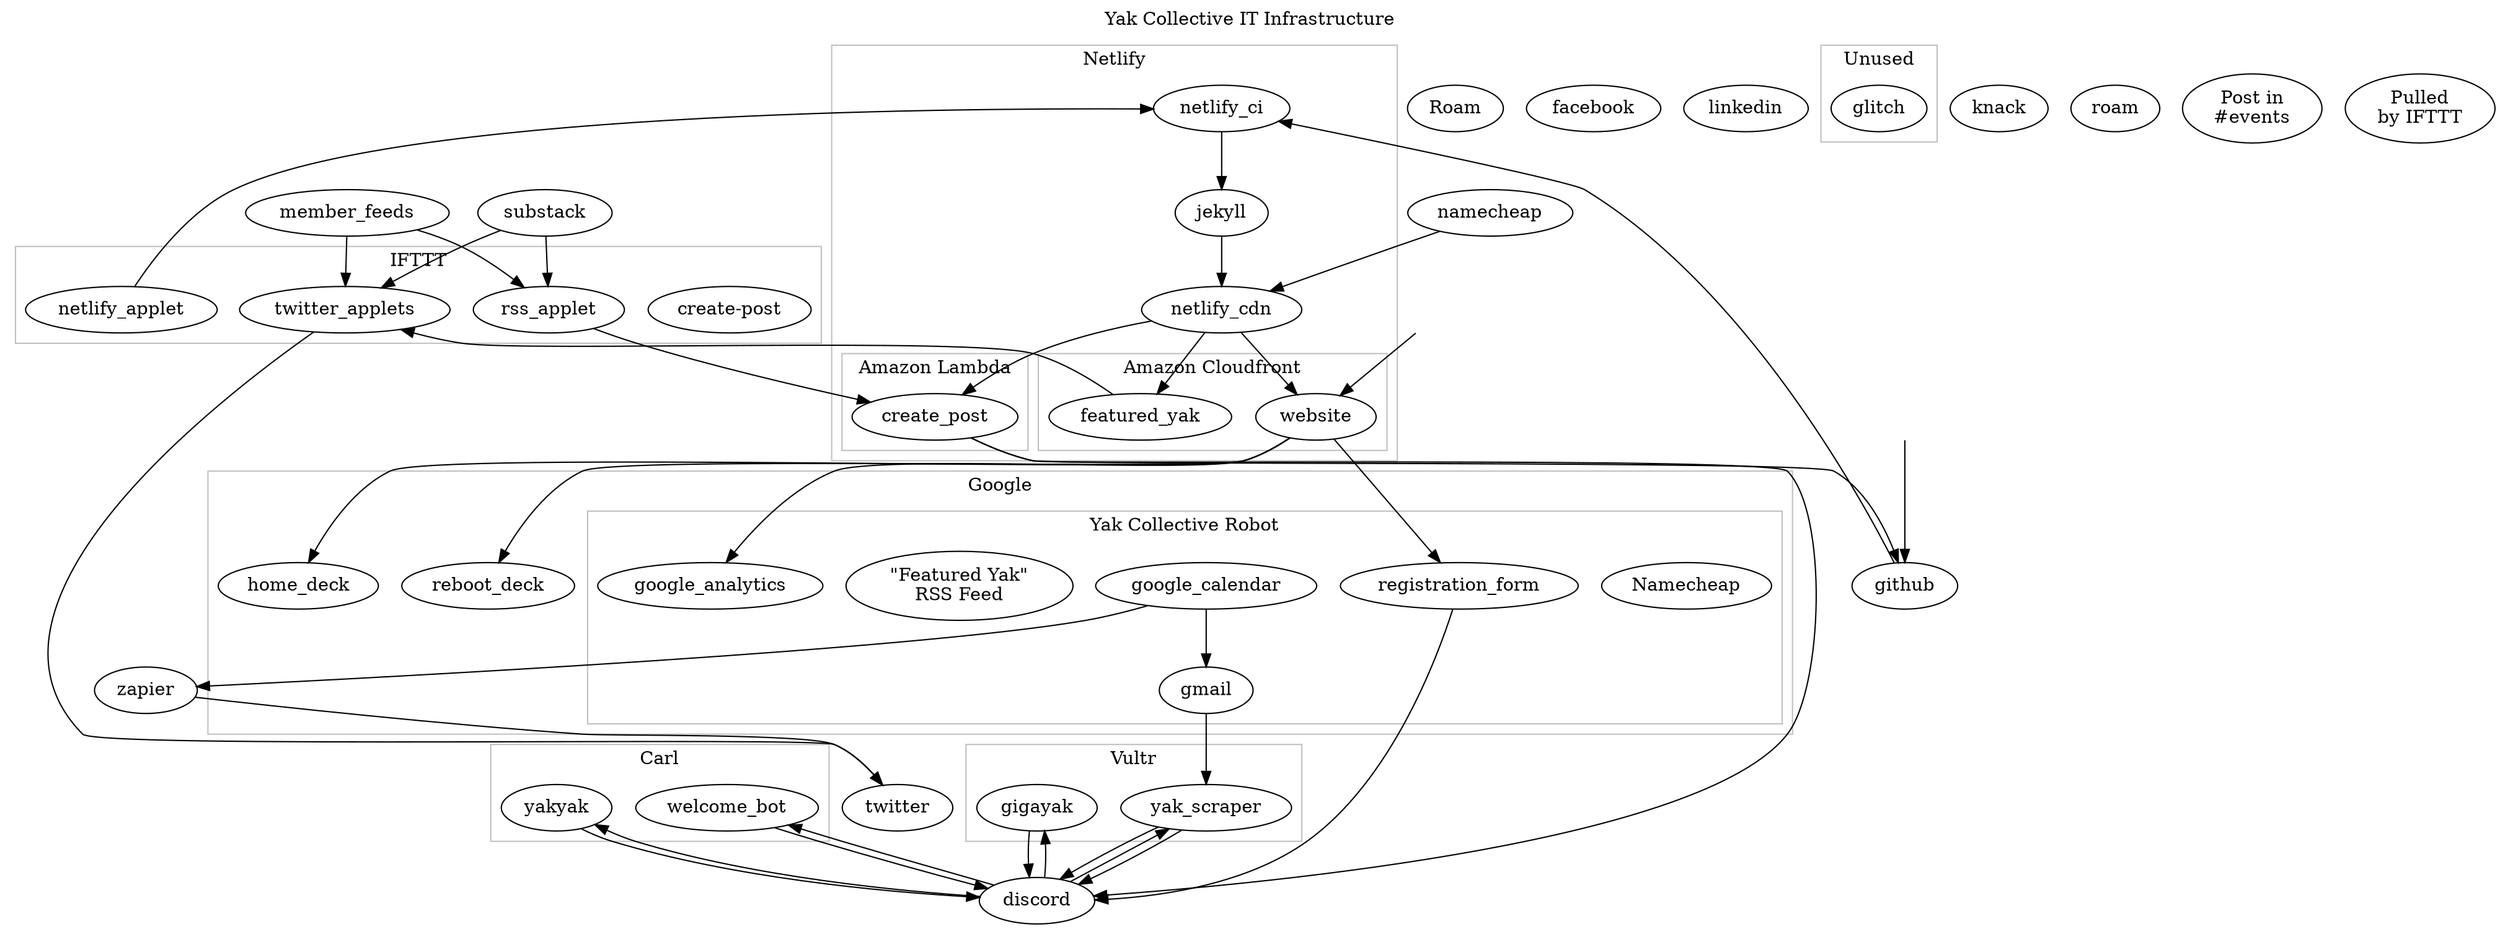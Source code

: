 # A dot file which includes all (known) Yak Collective IT
# infrastructure.
#
# Unlike standard Graphviz dot, we define some macros (in `macros.sed`)
# that need to be replaced pre-render. You should familiarize yourself
# with that file before editing this one.

digraph yak_infrastructure {
	labelloc = "t";
	label = "Yak Collective IT Infrastructure";
	labelURL = "https://roamresearch.com/#/app/ArtOfGig/page/6fhTlx1p_";

	# Components
	#
	subgraph cluster_google {
		labelloc = "t";
		label = "Google";
		color = "gray";

		subgraph cluster_robot {
			labelloc = "t";
			label = "Yak Collective Robot";
			labelURL = "https://roamresearch.com/#/app/ArtOfGig/page/bRd-QWJA0";
			color = "gray";

			gmail INTERNAL_SERVICE [label = "Gmail"] [URL = "https://roamresearch.com/#/app/ArtOfGig/page/bRd-QWJA0"];
			google_analytics INTERNAL_SERVICE [label = "Google\nAnalytics"] [URL = "https://roamresearch.com/#/app/ArtOfGig/page/gkim0kNQ8"];
			google_calendar STATIC_DATA [label = "Google\nCalendar"] [URL = "https://roamresearch.com/#/app/ArtOfGig/page/5JAKKBvdi"];
			registration_form STATIC_DATA [label = "Registration\nForm"] [URL = "https://roamresearch.com/#/app/ArtOfGig/page/oG9FwDcRH"];
		}

		reboot_deck STATIC_DATA [label = "\"Don't Waste the\nReboot\" deck"] [URL = "https://roamresearch.com/#/app/ArtOfGig/page/s7km8fEQp"];
		home_deck STATIC_DATA [label = "\"The New Old\nHome\" deck"] [URL = "https://roamresearch.com/#/app/ArtOfGig/page/sGxc8YzrD"];
	}

	zapier INTERNAL_SERVICE [label = "Zapier"] [URL = "https://roamresearch.com/#/app/ArtOfGig/page/WW4JidMuQ"];

	subgraph cluster_vultr {
		labelloc = "t";
		label = "Vultr";
		labelURL = "https://roamresearch.com/#/app/ArtOfGig/page/WpgCSZdjg";
		color = "gray";

		yak_scraper APPLET [label = "yak_scraper"] [URL = "https://roamresearch.com/#/app/ArtOfGig/page/AaFxsbkdW"];
		gigayak APPLET [label = "gigayak"] [URL = "https://roamresearch.com/#/app/ArtOfGig/page/_1voFfg7g"];
	}

	subgraph cluster_carl {
		labelloc = "t";
		label = "Carl";
		labelURL = "https://roamresearch.com/#/app/ArtOfGig/page/wfmK-RIl1";
		color = "gray";

		welcome_bot APPLET [label = "welcome_bot"] [URL = "https://roamresearch.com/#/app/ArtOfGig/page/S_Xkw1vVi"];
		yakyak  APPLET [label = "yakyak"] [URL = "https://roamresearch.com/#/app/ArtOfGig/page/Q1LoZ_dE4"];
	}

	discord EXTERNAL_SERVICE [label = "Discord"] [URL = "https://roamresearch.com/#/app/ArtOfGig/page/AsI1N4yGZ"];

	substack EXTERNAL_SERVICE [label = "Substack"] [URL = "https://roamresearch.com/#/app/ArtOfGig/page/kMaCo6Xc-"];

	member_feeds STATIC_DATA [label = "Member RSS\nFeeds"] [URL = "https://roamresearch.com/#/app/ArtOfGig/page/RLF445t5m"];

	twitter EXTERNAL_SERVICE [label = "Twitter"] [URL = "https://roamresearch.com/#/app/ArtOfGig/page/ssp9sORuP"];
	facebook EXTERNAL_SERVICE [label = "Facebook"] [URL = "https://roamresearch.com/#/app/ArtOfGig/page/WZKSWTGz5"];
	linkedin EXTERNAL_SERVICE [label = "LinkedIn"] [URL = "https://roamresearch.com/#/app/ArtOfGig/page/M17w4lZJB"];

	subgraph cluster_unused {
		labelloc = "t";
		label = "Unused";
		color = "gray";

		glitch INTERNAL_SERVICE [label = "Glitch"] [URL = "https://roamresearch.com/#/app/ArtOfGig/page/bTxU0ABQS"];
	}

	subgraph cluster_ifttt {
		labelloc = "t";
		label = "IFTTT";
		labelURL = "https://roamresearch.com/#/app/ArtOfGig/page/1jMx-b5Fs";
		color = "gray";

		rss_applet APPLET [label = "create-post\nApplets"] [URL = "https://roamresearch.com/#/app/ArtOfGig/page/ucCeiIsih"];
		twitter_applets APPLET [label = "Twitter\nApplets"] [URL = "https://roamresearch.com/#/app/ArtOfGig/page/j7DInC9sg"];
		netlify_applet APPLET [label = "Netlify Build\nHook Applet"] [URL = "https://roamresearch.com/#/app/ArtOfGig/page/EWP06EjZH"];
	}

	github INTERNAL_SERVICE [label = "GitHub"] [URL = "https://roamresearch.com/#/app/ArtOfGig/page/1PVNV7Ell"];

	subgraph cluster_netlify {
		labelloc = "t";
		label = "Netlify";
		labelURL = "https://roamresearch.com/#/app/ArtOfGig/page/SVNduLQJn";
		color = "gray";

		netlify_ci INTERNAL_SERVICE [label = "Netlify Continuous\nIntegration"] [URL = "https://roamresearch.com/#/app/ArtOfGig/page/lfZqzDmtI"];
		jekyll APPLET [label = "Jekyll"] [URL = "https://roamresearch.com/#/app/ArtOfGig/page/fF35dWNYl"];
		netlify_cdn INTERNAL_SERVICE [label = "Netlify\nCDN"] [URL = "https://roamresearch.com/#/app/ArtOfGig/page/R-E2CDAe2"];

		subgraph cluster_cloudfront {
			labelloc = "t";
			label = "Amazon Cloudfront";
			color = "gray";

			website STATIC_DATA [label = "Yak Collective\nWebsite"] [URL = "https://roamresearch.com/#/app/ArtOfGig/page/h0Wx539Oq"];
			featured_yak STATIC_DATA [label = "\"Featured Yak\"\nRSS Feed"] [URL = "https://roamresearch.com/#/app/ArtOfGig/page/ZzuH6YDFq"];
		}

		subgraph cluster_lambda {
			labelloc = "t";
			label = "Amazon Lambda";
			color = "gray";

			create_post APPLET [label = "create-post"] [URL = "https://roamresearch.com/#/app/ArtOfGig/page/wDK81GyfO"];
		}
	}

	namecheap INTERNAL_SERVICE [label = "Namecheap"] [URL = "https://roamresearch.com/#/app/ArtOfGig/page/SrB_NQUiU"];
	knack EXTERNAL_SERVICE [label = "Knack"] [URL = "https://roamresearch.com/#/app/ArtOfGig/page/FDjmLsCeR"];
	roam EXTERNAL_SERVICE [label = "Roam"] [URL = "https://roamresearch.com/#/app/ArtOfGig/page/FEPWC0DLJ"];

	# Hidden user interaction nodes
	#
	visitor  [shape = plaintext] [label = ""];
	developer  [shape = plaintext] [label = ""];

	# Website data flows to Google
	#
	website -> google_analytics AUTO_DATA [label = "Visitor analytics"];
	website -> {reboot_deck, home_deck} USER_DATA [label = "Google Slides / PDF"];

	# Member registration flow
	#
	visitor -> website USER_DATA [label = "Website visitor"];
	website -> registration_form USER_DATA [label = "Sign up form\n(minimal data)"];
	registration_form -> discord USER_DATA [label = "Invite link"];
	discord -> {welcome_bot, yakyak} AUTO_DATA [label = "New user\nnotification / data"];
	welcome_bot -> discord AUTO_DATA [label = "Welcome message\nseries"];
	yakyak -> discord AUTO_DATA [label = "Prune inactive\nusers"];

	# Member interactions
	#
	discord -> {gigayak, yak_scraper} USER_DATA [label = "User\ncommand"];
	{gigayak, yak_scraper} -> discord USER_DATA [label = "Requested info or\nacknowledgement"];

	# Building the website
	#
	developer -> github USER_DATA [label = "Git commit"];
	github -> netlify_ci AUTO_DATA [label = "Repo contents pushed\non commit"];
	netlify_applet -> netlify_ci AUTO_DATA [label = "Trigger rebuild\nevery 24 hours"];
	netlify_ci -> jekyll AUTO_DATA [label = "Build website"];
	jekyll -> netlify_cdn AUTO_DATA [label = "Optimize & deploy\nwebsite files"];
	namecheap -> netlify_cdn AUTO_DATA [label = "DNS information"];
	netlify_cdn -> {website, featured_yak} AUTO_DATA [label = "Push to Amazon\nCloudfront"];
	netlify_cdn -> create_post AUTO_DATA [label = "Create Amazon\nLambda function"];

	# Various RSS feeds to the website/Discord
	#
	{member_feeds, substack} -> rss_applet USER_DATA [label = "Pulled\nby IFTTT"];
	rss_applet -> create_post AUTO_DATA [label = "RSS post data\nto webhook"];
	create_post -> github AUTO_DATA [label = "Commit new\nmember post"];
	create_post -> discord AUTO_DATA [label = "Post in\n#yaktalk-content"];

	# Various RSS feeds to Twitter/Discord
	#
	{member_feeds, substack} -> twitter_applets USER_DATA [label = "Pulled\nby IFTTT"];
	featured_yak -> twitter_applets AUTO_DATA [label = "Pulled\nby IFTTT"];
	twitter_applets -> twitter AUTO_DATA [label = "Tweet about\nnew content"];

	# Google Calendar  ->  Twitter/Discord
	#
	google_calendar -> zapier AUTO_DATA [label = "Pulled by\nZapier"];
	zapier -> twitter AUTO_DATA [label = "Tweet about\nnew content"];

	google_calendar -> gmail AUTO_DATA [label = "Notification and\nagenda emails"];
	gmail -> yak_scraper AUTO_DATA [label = "Gmail\nAPI"];
	yak_scraper -> discord AUTO_DATA [label = "Post in\n#events"];
}
